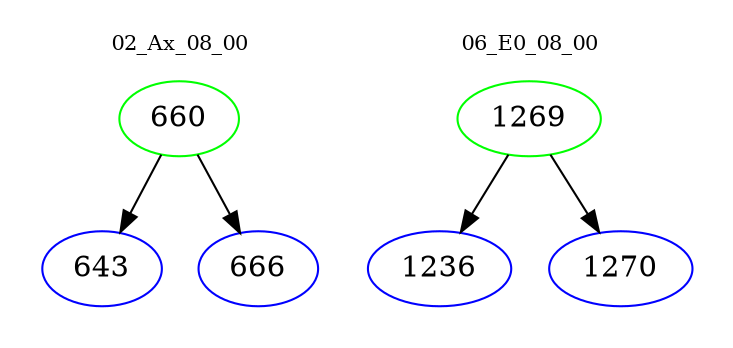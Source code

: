 digraph{
subgraph cluster_0 {
color = white
label = "02_Ax_08_00";
fontsize=10;
T0_660 [label="660", color="green"]
T0_660 -> T0_643 [color="black"]
T0_643 [label="643", color="blue"]
T0_660 -> T0_666 [color="black"]
T0_666 [label="666", color="blue"]
}
subgraph cluster_1 {
color = white
label = "06_E0_08_00";
fontsize=10;
T1_1269 [label="1269", color="green"]
T1_1269 -> T1_1236 [color="black"]
T1_1236 [label="1236", color="blue"]
T1_1269 -> T1_1270 [color="black"]
T1_1270 [label="1270", color="blue"]
}
}
